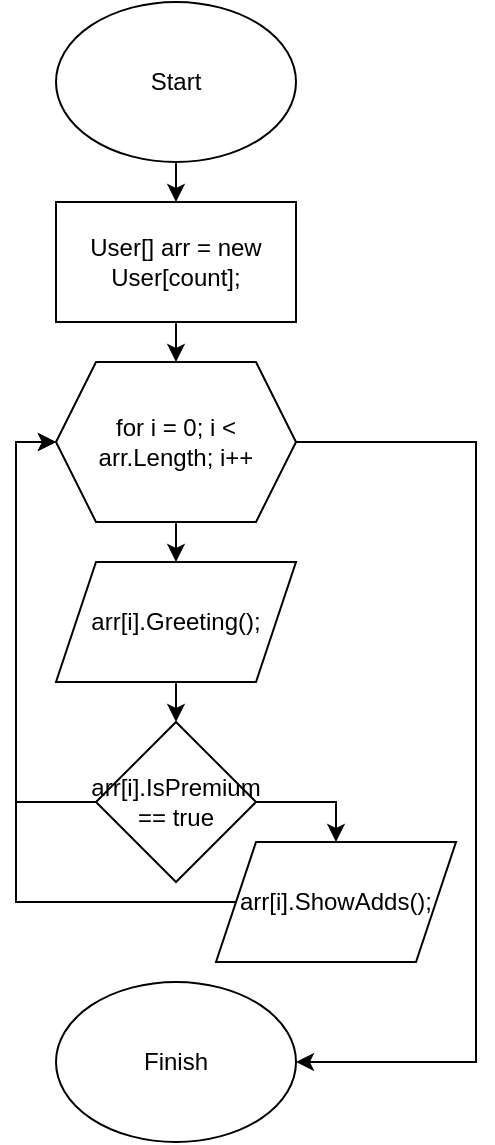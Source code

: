 <mxfile version="18.0.4" type="github">
  <diagram id="rX-PzZbAlE29aylKQZM8" name="Page-1">
    <mxGraphModel dx="1038" dy="539" grid="1" gridSize="10" guides="1" tooltips="1" connect="1" arrows="1" fold="1" page="1" pageScale="1" pageWidth="827" pageHeight="1169" math="0" shadow="0">
      <root>
        <mxCell id="0" />
        <mxCell id="1" parent="0" />
        <mxCell id="aNWO_XDGMeb6W-NtiI_Z-1" value="Start" style="ellipse;whiteSpace=wrap;html=1;" vertex="1" parent="1">
          <mxGeometry x="360" y="20" width="120" height="80" as="geometry" />
        </mxCell>
        <mxCell id="aNWO_XDGMeb6W-NtiI_Z-15" style="edgeStyle=orthogonalEdgeStyle;rounded=0;orthogonalLoop=1;jettySize=auto;html=1;exitX=1;exitY=0.5;exitDx=0;exitDy=0;entryX=1;entryY=0.5;entryDx=0;entryDy=0;" edge="1" parent="1" source="aNWO_XDGMeb6W-NtiI_Z-4" target="aNWO_XDGMeb6W-NtiI_Z-14">
          <mxGeometry relative="1" as="geometry">
            <Array as="points">
              <mxPoint x="570" y="240" />
              <mxPoint x="570" y="550" />
            </Array>
          </mxGeometry>
        </mxCell>
        <mxCell id="aNWO_XDGMeb6W-NtiI_Z-2" value="User[] arr = new User[count];" style="rounded=0;whiteSpace=wrap;html=1;" vertex="1" parent="1">
          <mxGeometry x="360" y="120" width="120" height="60" as="geometry" />
        </mxCell>
        <mxCell id="aNWO_XDGMeb6W-NtiI_Z-3" value="" style="endArrow=classic;html=1;rounded=0;exitX=0.5;exitY=1;exitDx=0;exitDy=0;entryX=0.5;entryY=0;entryDx=0;entryDy=0;" edge="1" parent="1" source="aNWO_XDGMeb6W-NtiI_Z-1" target="aNWO_XDGMeb6W-NtiI_Z-2">
          <mxGeometry width="50" height="50" relative="1" as="geometry">
            <mxPoint x="390" y="300" as="sourcePoint" />
            <mxPoint x="440" y="250" as="targetPoint" />
          </mxGeometry>
        </mxCell>
        <mxCell id="aNWO_XDGMeb6W-NtiI_Z-4" value="for i = 0; i &amp;lt; arr.Length; i++" style="shape=hexagon;perimeter=hexagonPerimeter2;whiteSpace=wrap;html=1;fixedSize=1;" vertex="1" parent="1">
          <mxGeometry x="360" y="200" width="120" height="80" as="geometry" />
        </mxCell>
        <mxCell id="aNWO_XDGMeb6W-NtiI_Z-5" value="arr[i].Greeting();" style="shape=parallelogram;perimeter=parallelogramPerimeter;whiteSpace=wrap;html=1;fixedSize=1;" vertex="1" parent="1">
          <mxGeometry x="360" y="300" width="120" height="60" as="geometry" />
        </mxCell>
        <mxCell id="aNWO_XDGMeb6W-NtiI_Z-6" value="" style="endArrow=classic;html=1;rounded=0;exitX=0.5;exitY=1;exitDx=0;exitDy=0;entryX=0.5;entryY=0;entryDx=0;entryDy=0;" edge="1" parent="1" source="aNWO_XDGMeb6W-NtiI_Z-2" target="aNWO_XDGMeb6W-NtiI_Z-4">
          <mxGeometry width="50" height="50" relative="1" as="geometry">
            <mxPoint x="390" y="290" as="sourcePoint" />
            <mxPoint x="440" y="240" as="targetPoint" />
          </mxGeometry>
        </mxCell>
        <mxCell id="aNWO_XDGMeb6W-NtiI_Z-7" value="" style="endArrow=classic;html=1;rounded=0;exitX=0.5;exitY=1;exitDx=0;exitDy=0;entryX=0.5;entryY=0;entryDx=0;entryDy=0;" edge="1" parent="1" source="aNWO_XDGMeb6W-NtiI_Z-4" target="aNWO_XDGMeb6W-NtiI_Z-5">
          <mxGeometry width="50" height="50" relative="1" as="geometry">
            <mxPoint x="390" y="290" as="sourcePoint" />
            <mxPoint x="440" y="240" as="targetPoint" />
          </mxGeometry>
        </mxCell>
        <mxCell id="aNWO_XDGMeb6W-NtiI_Z-10" style="edgeStyle=orthogonalEdgeStyle;rounded=0;orthogonalLoop=1;jettySize=auto;html=1;exitX=0;exitY=0.5;exitDx=0;exitDy=0;entryX=0;entryY=0.5;entryDx=0;entryDy=0;" edge="1" parent="1" source="aNWO_XDGMeb6W-NtiI_Z-8" target="aNWO_XDGMeb6W-NtiI_Z-4">
          <mxGeometry relative="1" as="geometry" />
        </mxCell>
        <mxCell id="aNWO_XDGMeb6W-NtiI_Z-12" style="edgeStyle=orthogonalEdgeStyle;rounded=0;orthogonalLoop=1;jettySize=auto;html=1;exitX=1;exitY=0.5;exitDx=0;exitDy=0;entryX=0.5;entryY=0;entryDx=0;entryDy=0;" edge="1" parent="1" source="aNWO_XDGMeb6W-NtiI_Z-8" target="aNWO_XDGMeb6W-NtiI_Z-11">
          <mxGeometry relative="1" as="geometry" />
        </mxCell>
        <mxCell id="aNWO_XDGMeb6W-NtiI_Z-8" value="arr[i].IsPremium&lt;br&gt;== true" style="rhombus;whiteSpace=wrap;html=1;" vertex="1" parent="1">
          <mxGeometry x="380" y="380" width="80" height="80" as="geometry" />
        </mxCell>
        <mxCell id="aNWO_XDGMeb6W-NtiI_Z-9" value="" style="endArrow=classic;html=1;rounded=0;exitX=0.5;exitY=1;exitDx=0;exitDy=0;entryX=0.5;entryY=0;entryDx=0;entryDy=0;" edge="1" parent="1" source="aNWO_XDGMeb6W-NtiI_Z-5" target="aNWO_XDGMeb6W-NtiI_Z-8">
          <mxGeometry width="50" height="50" relative="1" as="geometry">
            <mxPoint x="390" y="290" as="sourcePoint" />
            <mxPoint x="440" y="240" as="targetPoint" />
          </mxGeometry>
        </mxCell>
        <mxCell id="aNWO_XDGMeb6W-NtiI_Z-13" style="edgeStyle=orthogonalEdgeStyle;rounded=0;orthogonalLoop=1;jettySize=auto;html=1;exitX=0;exitY=0.5;exitDx=0;exitDy=0;entryX=0;entryY=0.5;entryDx=0;entryDy=0;" edge="1" parent="1" source="aNWO_XDGMeb6W-NtiI_Z-11" target="aNWO_XDGMeb6W-NtiI_Z-4">
          <mxGeometry relative="1" as="geometry">
            <Array as="points">
              <mxPoint x="340" y="470" />
              <mxPoint x="340" y="240" />
            </Array>
          </mxGeometry>
        </mxCell>
        <mxCell id="aNWO_XDGMeb6W-NtiI_Z-11" value="arr[i].ShowAdds();" style="shape=parallelogram;perimeter=parallelogramPerimeter;whiteSpace=wrap;html=1;fixedSize=1;" vertex="1" parent="1">
          <mxGeometry x="440" y="440" width="120" height="60" as="geometry" />
        </mxCell>
        <mxCell id="aNWO_XDGMeb6W-NtiI_Z-14" value="Finish" style="ellipse;whiteSpace=wrap;html=1;" vertex="1" parent="1">
          <mxGeometry x="360" y="510" width="120" height="80" as="geometry" />
        </mxCell>
      </root>
    </mxGraphModel>
  </diagram>
</mxfile>

